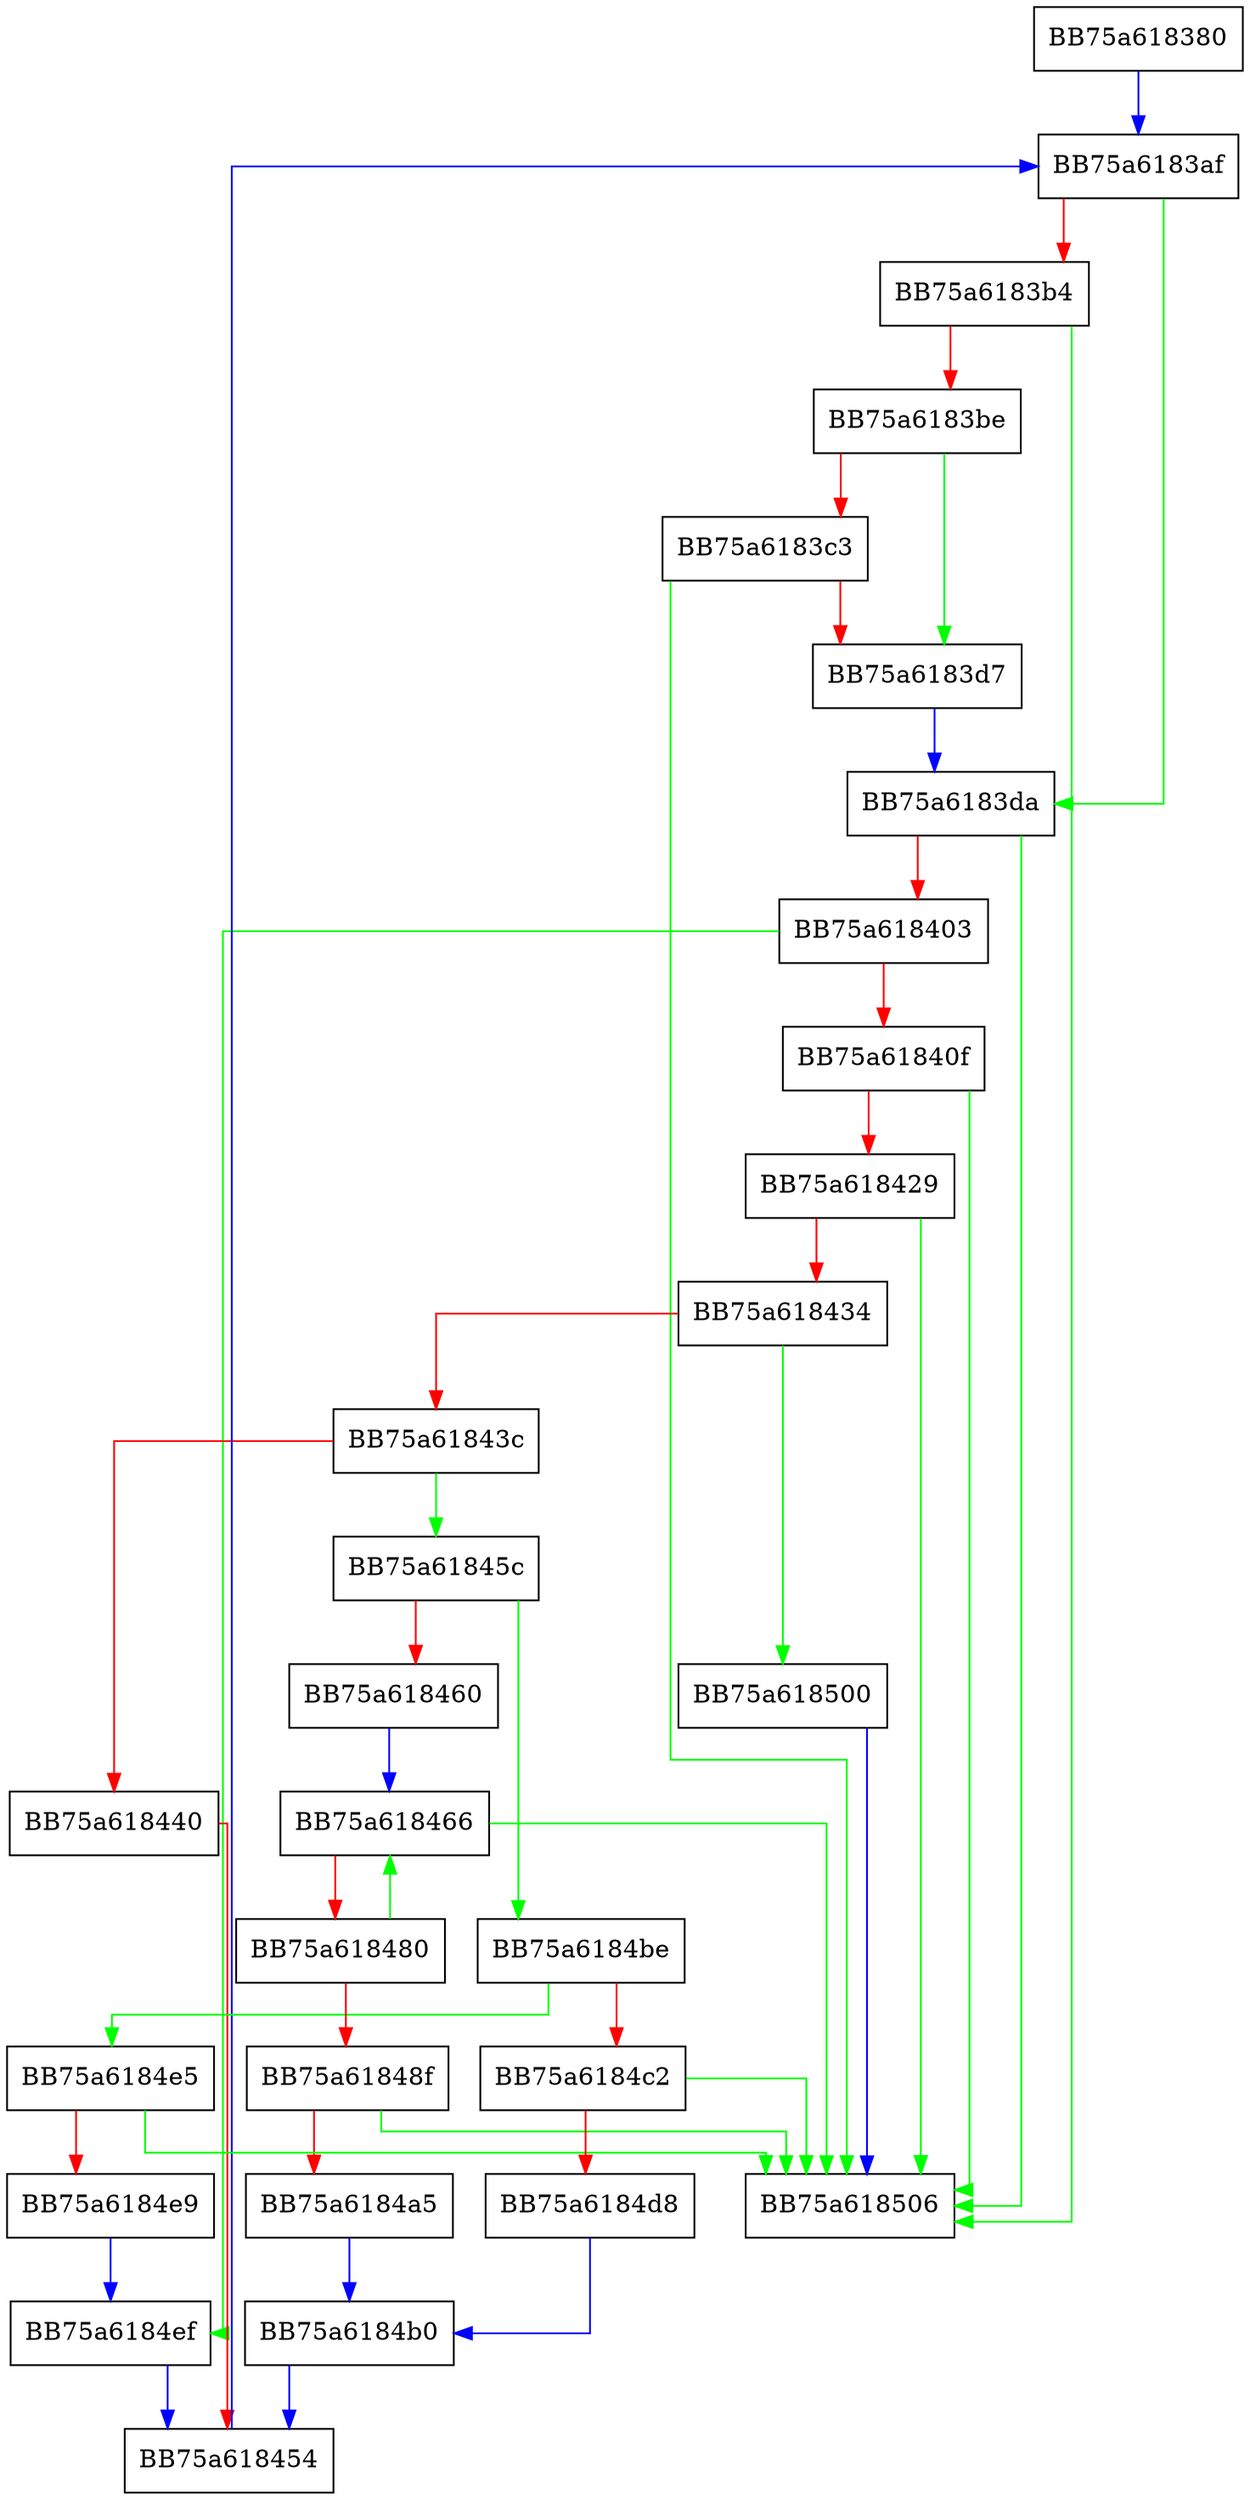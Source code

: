 digraph OnTheFlyPPM {
  node [shape="box"];
  graph [splines=ortho];
  BB75a618380 -> BB75a6183af [color="blue"];
  BB75a6183af -> BB75a6183da [color="green"];
  BB75a6183af -> BB75a6183b4 [color="red"];
  BB75a6183b4 -> BB75a618506 [color="green"];
  BB75a6183b4 -> BB75a6183be [color="red"];
  BB75a6183be -> BB75a6183d7 [color="green"];
  BB75a6183be -> BB75a6183c3 [color="red"];
  BB75a6183c3 -> BB75a618506 [color="green"];
  BB75a6183c3 -> BB75a6183d7 [color="red"];
  BB75a6183d7 -> BB75a6183da [color="blue"];
  BB75a6183da -> BB75a618506 [color="green"];
  BB75a6183da -> BB75a618403 [color="red"];
  BB75a618403 -> BB75a6184ef [color="green"];
  BB75a618403 -> BB75a61840f [color="red"];
  BB75a61840f -> BB75a618506 [color="green"];
  BB75a61840f -> BB75a618429 [color="red"];
  BB75a618429 -> BB75a618506 [color="green"];
  BB75a618429 -> BB75a618434 [color="red"];
  BB75a618434 -> BB75a618500 [color="green"];
  BB75a618434 -> BB75a61843c [color="red"];
  BB75a61843c -> BB75a61845c [color="green"];
  BB75a61843c -> BB75a618440 [color="red"];
  BB75a618440 -> BB75a618454 [color="red"];
  BB75a618454 -> BB75a6183af [color="blue"];
  BB75a61845c -> BB75a6184be [color="green"];
  BB75a61845c -> BB75a618460 [color="red"];
  BB75a618460 -> BB75a618466 [color="blue"];
  BB75a618466 -> BB75a618506 [color="green"];
  BB75a618466 -> BB75a618480 [color="red"];
  BB75a618480 -> BB75a618466 [color="green"];
  BB75a618480 -> BB75a61848f [color="red"];
  BB75a61848f -> BB75a618506 [color="green"];
  BB75a61848f -> BB75a6184a5 [color="red"];
  BB75a6184a5 -> BB75a6184b0 [color="blue"];
  BB75a6184b0 -> BB75a618454 [color="blue"];
  BB75a6184be -> BB75a6184e5 [color="green"];
  BB75a6184be -> BB75a6184c2 [color="red"];
  BB75a6184c2 -> BB75a618506 [color="green"];
  BB75a6184c2 -> BB75a6184d8 [color="red"];
  BB75a6184d8 -> BB75a6184b0 [color="blue"];
  BB75a6184e5 -> BB75a618506 [color="green"];
  BB75a6184e5 -> BB75a6184e9 [color="red"];
  BB75a6184e9 -> BB75a6184ef [color="blue"];
  BB75a6184ef -> BB75a618454 [color="blue"];
  BB75a618500 -> BB75a618506 [color="blue"];
}